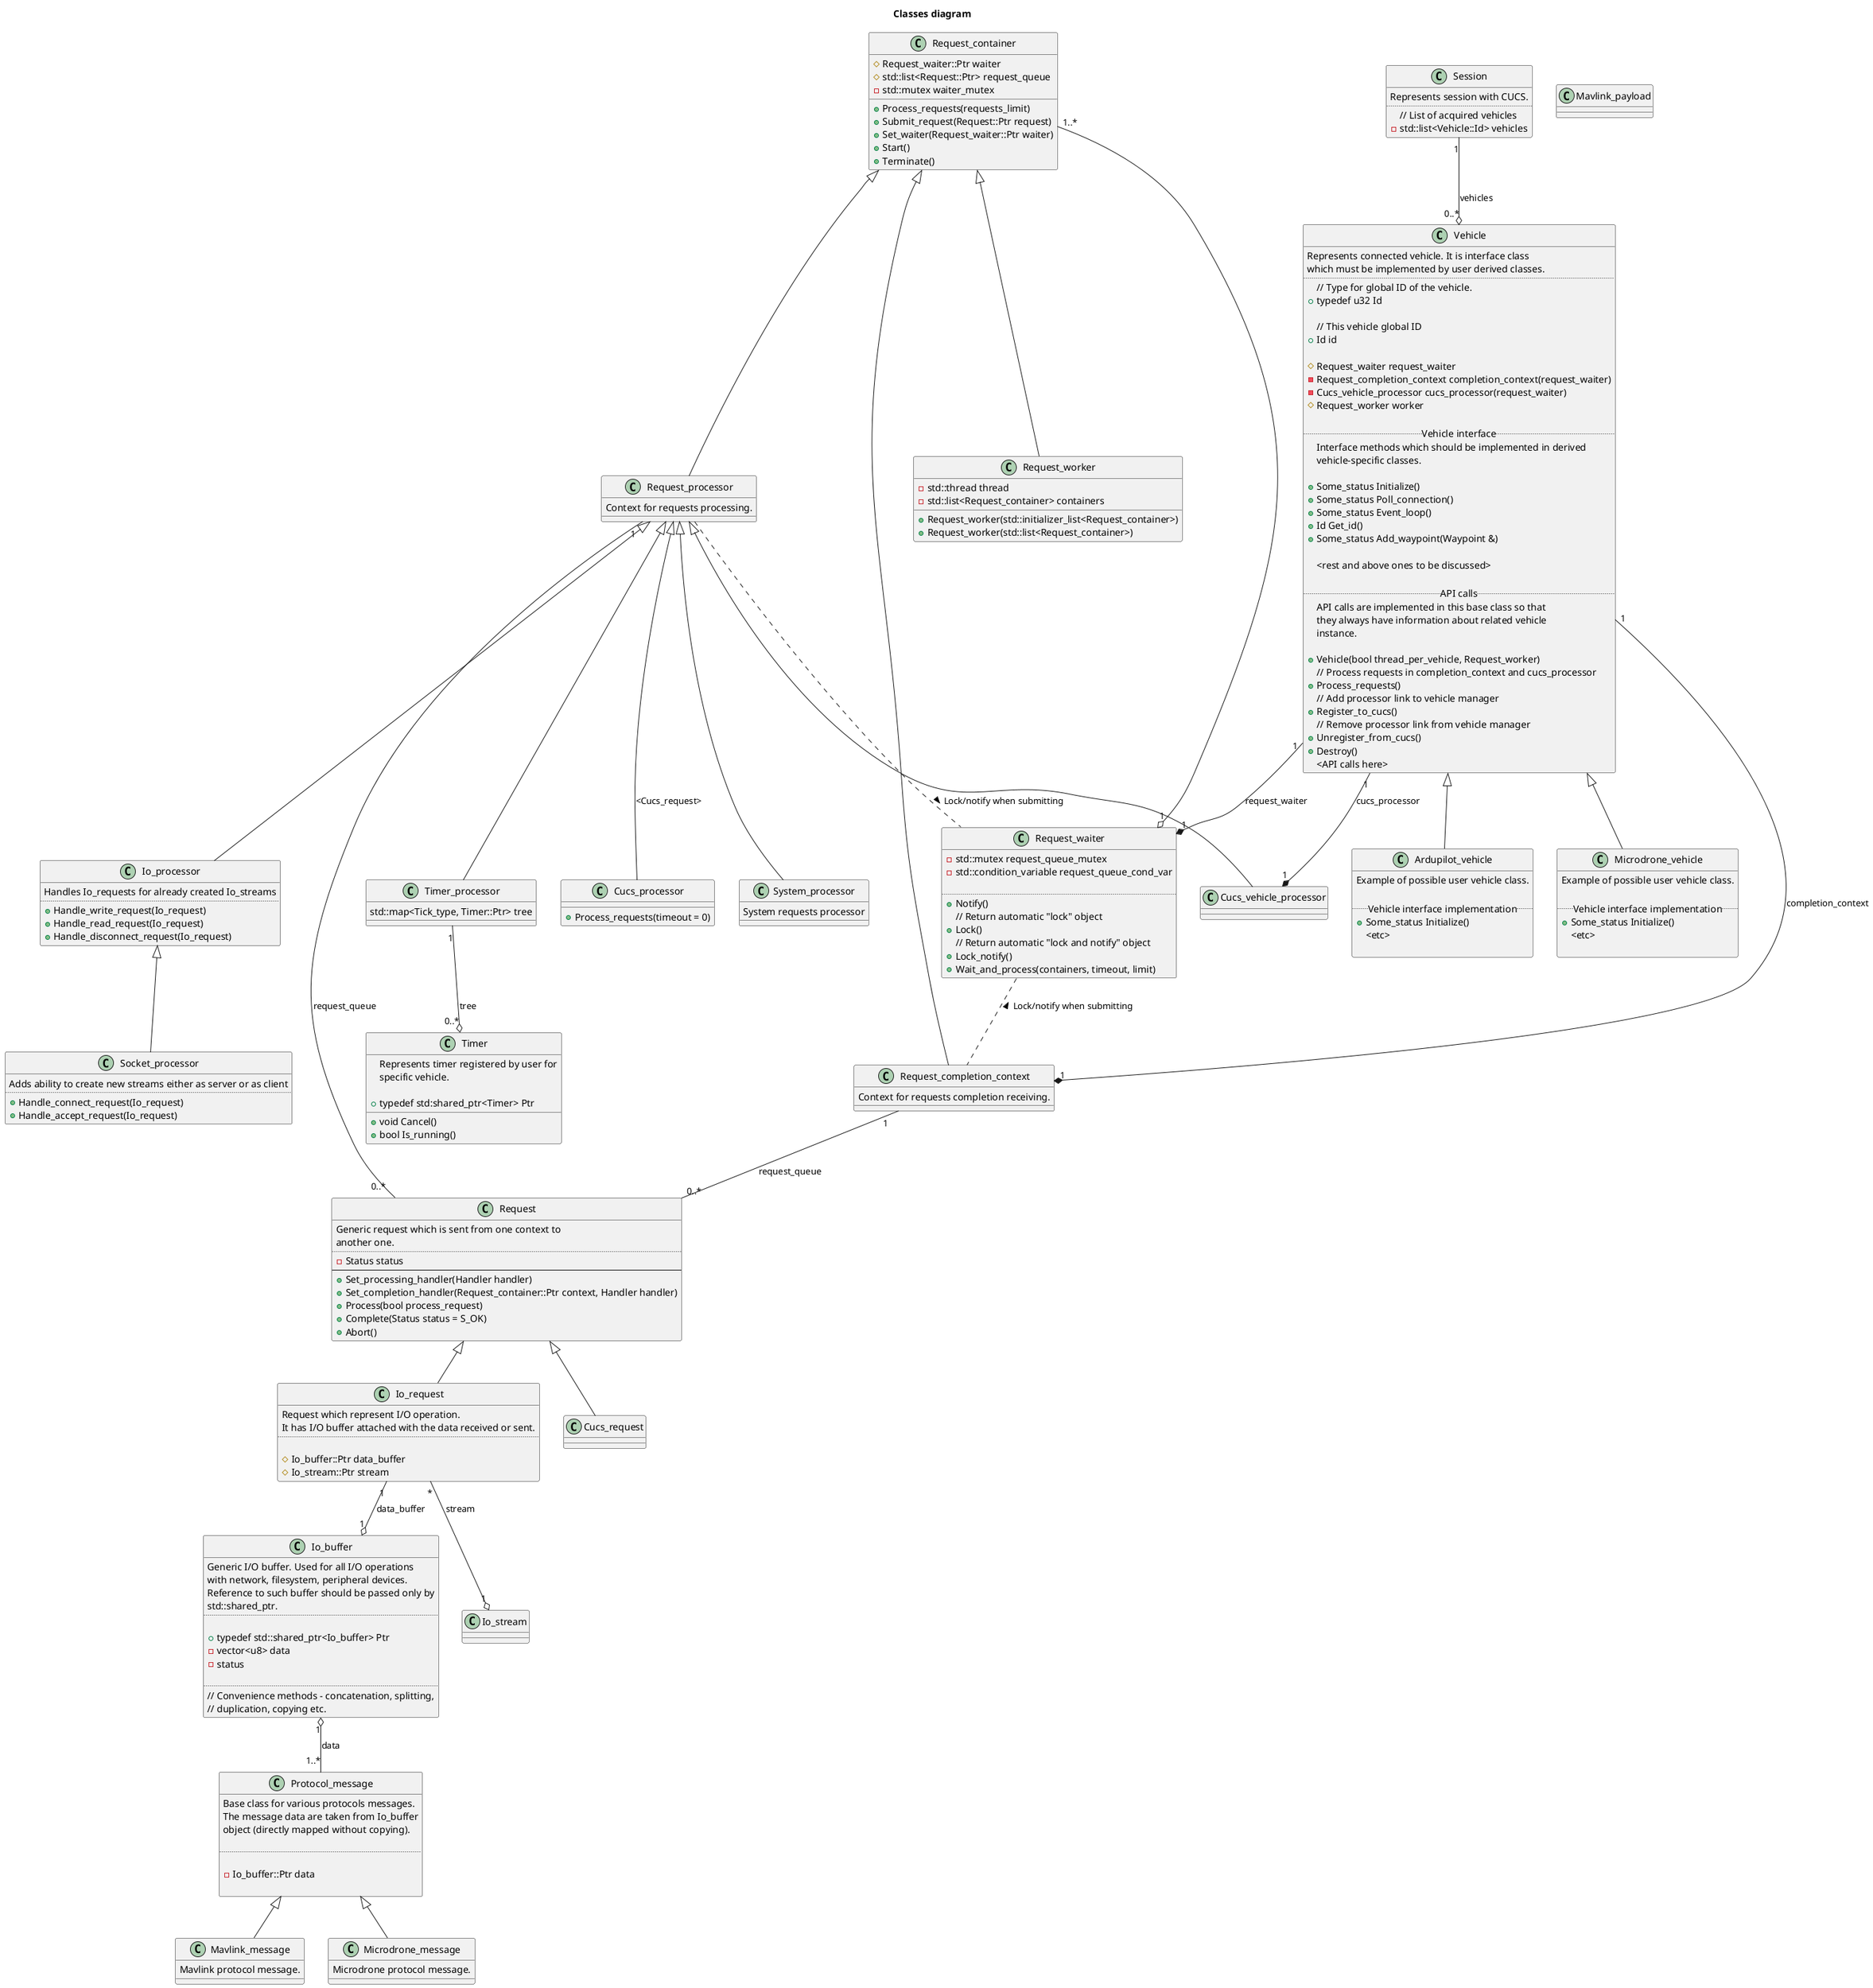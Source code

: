 @startuml

title Classes diagram

class Io_buffer {
    Generic I/O buffer. Used for all I/O operations
    with network, filesystem, peripheral devices.
    Reference to such buffer should be passed only by
    std::shared_ptr.
    ..
    
    + typedef std::shared_ptr<Io_buffer> Ptr
    - vector<u8> data
    - status
    
    ..
    // Convenience methods - concatenation, splitting,
    // duplication, copying etc.
}

class Request {
    Generic request which is sent from one context to
    another one.
    ..
    - Status status
    --
    + Set_processing_handler(Handler handler)
    + Set_completion_handler(Request_container::Ptr context, Handler handler)
    + Process(bool process_request)
    + Complete(Status status = S_OK)
    + Abort()
}

class Request_waiter {
    - std::mutex request_queue_mutex
    - std::condition_variable request_queue_cond_var
    
    ..
    + Notify()
    // Return automatic "lock" object
    + Lock()
    // Return automatic "lock and notify" object
    + Lock_notify()
    + Wait_and_process(containers, timeout, limit)
}

class Protocol_message {
    Base class for various protocols messages. 
    The message data are taken from Io_buffer 
    object (directly mapped without copying).
    
    ..
    
    - Io_buffer::Ptr data
    
}

class Mavlink_payload {
}

Io_buffer "1" o-- "1..*" Protocol_message: data

class Mavlink_message {
    Mavlink protocol message.
}

Protocol_message <|-- Mavlink_message

class Microdrone_message {
    Microdrone protocol message.
}

Protocol_message <|-- Microdrone_message

class Io_request {
    Request which represent I/O operation.
    It has I/O buffer attached with the data received or sent.
    ..
    
    # Io_buffer::Ptr data_buffer
    # Io_stream::Ptr stream
}

Io_request "1" --o "1" Io_buffer: data_buffer
Io_request "*" --o "1" Io_stream: stream

Request <|-- Io_request

Request <|-- Cucs_request

class Request_completion_context {
    Context for requests completion receiving.
}

Request_waiter .. Request_completion_context: < Lock/notify when submitting 

Request_completion_context "1" -- "0..*" Request: request_queue
Request_processor "1" -- "0..*" Request: request_queue

class Request_processor {
    Context for requests processing.
}

Request_processor .. Request_waiter: Lock/notify when submitting >

class Request_container {
    # Request_waiter::Ptr waiter
    # std::list<Request::Ptr> request_queue
    - std::mutex waiter_mutex
    + Process_requests(requests_limit)
    + Submit_request(Request::Ptr request)
    + Set_waiter(Request_waiter::Ptr waiter)
    + Start()
    + Terminate()
}

Request_container <|-- Request_processor
Request_container <|-- Request_completion_context
Request_container <|-- Request_worker

Request_container "1..*" --o "1" Request_waiter

class Timer_processor {
    std::map<Tick_type, Timer::Ptr> tree
}

Request_processor <|-- Timer_processor

Timer_processor "1" --o "0..*" Timer: tree

class System_processor {
    System requests processor
}

Request_processor <|-- System_processor

class Request_worker {
    - std::thread thread
    - std::list<Request_container> containers
    + Request_worker(std::initializer_list<Request_container>)
    + Request_worker(std::list<Request_container>)
}

class Io_stream {
}

class Io_processor {
Handles Io_requests for already created Io_streams
..
    + Handle_write_request(Io_request)
    + Handle_read_request(Io_request)
    + Handle_disconnect_request(Io_request)
}

Request_processor <|-- Io_processor

class Socket_processor {
Adds ability to create new streams either as server or as client
..
    + Handle_connect_request(Io_request)
    + Handle_accept_request(Io_request)
}

Io_processor <|-- Socket_processor

class Vehicle {
    Represents connected vehicle. It is interface class
    which must be implemented by user derived classes.
    ..
    // Type for global ID of the vehicle.
    + typedef u32 Id
    
    // This vehicle global ID
    + Id id
    
    # Request_waiter request_waiter
    - Request_completion_context completion_context(request_waiter)
    - Cucs_vehicle_processor cucs_processor(request_waiter)
    # Request_worker worker
    
    ..Vehicle interface..
    Interface methods which should be implemented in derived 
    vehicle-specific classes.
    
    + Some_status Initialize()
    + Some_status Poll_connection()
    + Some_status Event_loop()
    + Id Get_id()
    + Some_status Add_waypoint(Waypoint &)
    
    <rest and above ones to be discussed>
    
    ..API calls..
    API calls are implemented in this base class so that
    they always have information about related vehicle
    instance.
    
    + Vehicle(bool thread_per_vehicle, Request_worker)
    // Process requests in completion_context and cucs_processor
    + Process_requests()
    // Add processor link to vehicle manager
    + Register_to_cucs()
    // Remove processor link from vehicle manager
    + Unregister_from_cucs()
    + Destroy()
    <API calls here>
}

class Cucs_processor {
    + Process_requests(timeout = 0)
}

Request_processor <|-- Cucs_processor: <Cucs_request>

class Cucs_vehicle_processor {
}

Request_processor <|-- Cucs_vehicle_processor

Vehicle "1" --* "1" Request_waiter: request_waiter
Vehicle "1" --* "1" Cucs_vehicle_processor: cucs_processor
Vehicle "1" --* "1" Request_completion_context: completion_context

class Ardupilot_vehicle {
    Example of possible user vehicle class.
    
    ..Vehicle interface implementation..
    + Some_status Initialize()
    <etc>

}

Vehicle <|-- Ardupilot_vehicle

class Microdrone_vehicle {
    Example of possible user vehicle class.
    
    ..Vehicle interface implementation..
    + Some_status Initialize()
    <etc>

}

Vehicle <|-- Microdrone_vehicle

class Session {
    Represents session with CUCS.
    ..
    // List of acquired vehicles
    - std::list<Vehicle::Id> vehicles
}

Session "1" --o "0..*" Vehicle: vehicles

class Timer {
    Represents timer registered by user for 
    specific vehicle.
    
    + typedef std:shared_ptr<Timer> Ptr

    + void Cancel()
    + bool Is_running()
}

@enduml
